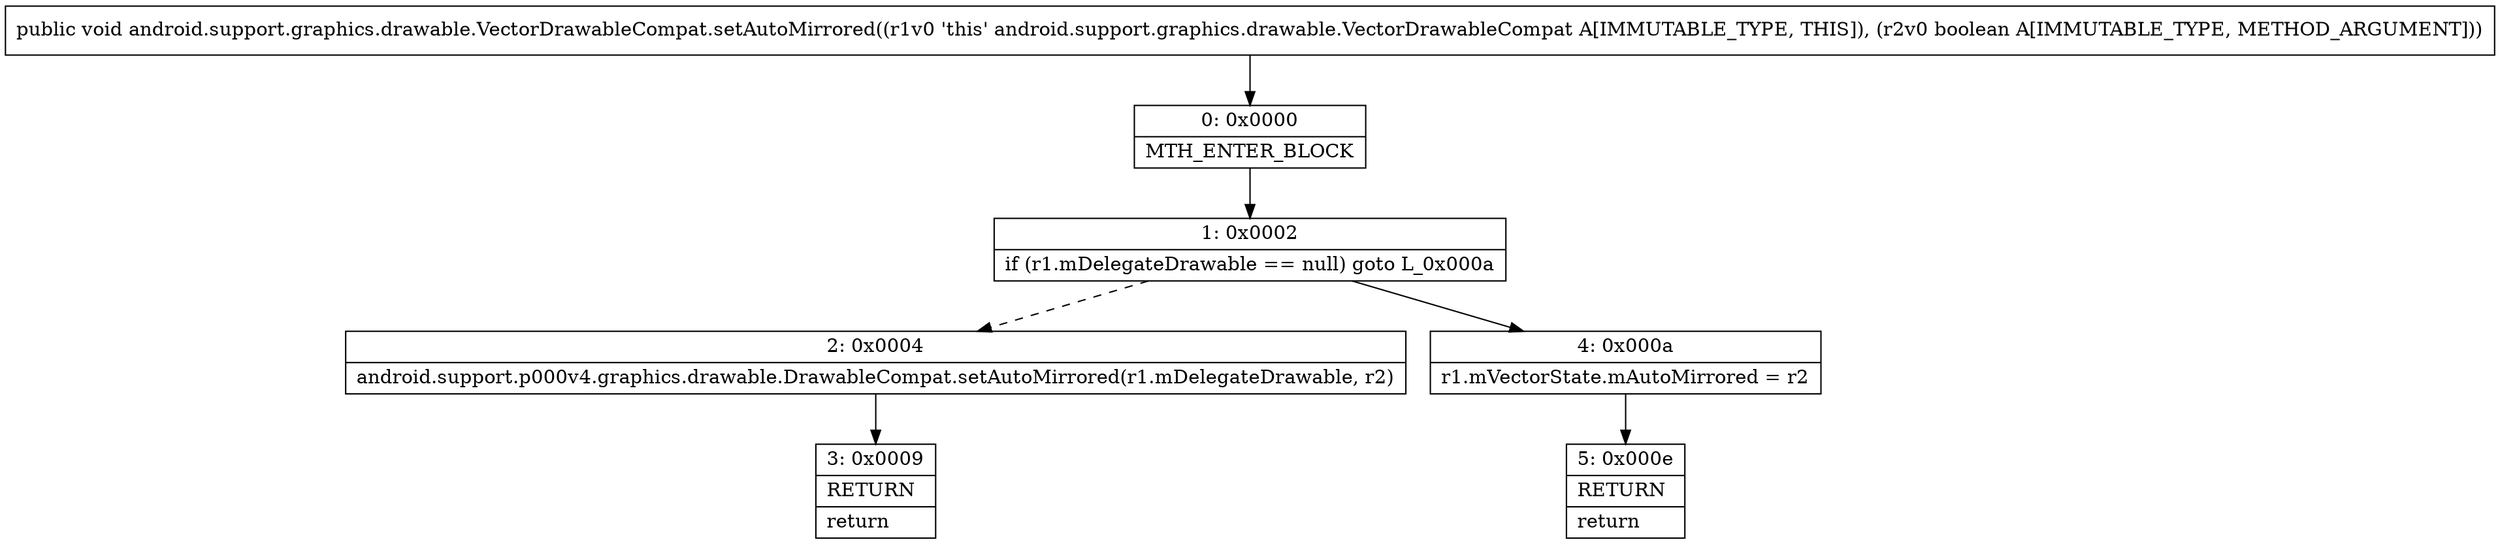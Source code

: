 digraph "CFG forandroid.support.graphics.drawable.VectorDrawableCompat.setAutoMirrored(Z)V" {
Node_0 [shape=record,label="{0\:\ 0x0000|MTH_ENTER_BLOCK\l}"];
Node_1 [shape=record,label="{1\:\ 0x0002|if (r1.mDelegateDrawable == null) goto L_0x000a\l}"];
Node_2 [shape=record,label="{2\:\ 0x0004|android.support.p000v4.graphics.drawable.DrawableCompat.setAutoMirrored(r1.mDelegateDrawable, r2)\l}"];
Node_3 [shape=record,label="{3\:\ 0x0009|RETURN\l|return\l}"];
Node_4 [shape=record,label="{4\:\ 0x000a|r1.mVectorState.mAutoMirrored = r2\l}"];
Node_5 [shape=record,label="{5\:\ 0x000e|RETURN\l|return\l}"];
MethodNode[shape=record,label="{public void android.support.graphics.drawable.VectorDrawableCompat.setAutoMirrored((r1v0 'this' android.support.graphics.drawable.VectorDrawableCompat A[IMMUTABLE_TYPE, THIS]), (r2v0 boolean A[IMMUTABLE_TYPE, METHOD_ARGUMENT])) }"];
MethodNode -> Node_0;
Node_0 -> Node_1;
Node_1 -> Node_2[style=dashed];
Node_1 -> Node_4;
Node_2 -> Node_3;
Node_4 -> Node_5;
}

